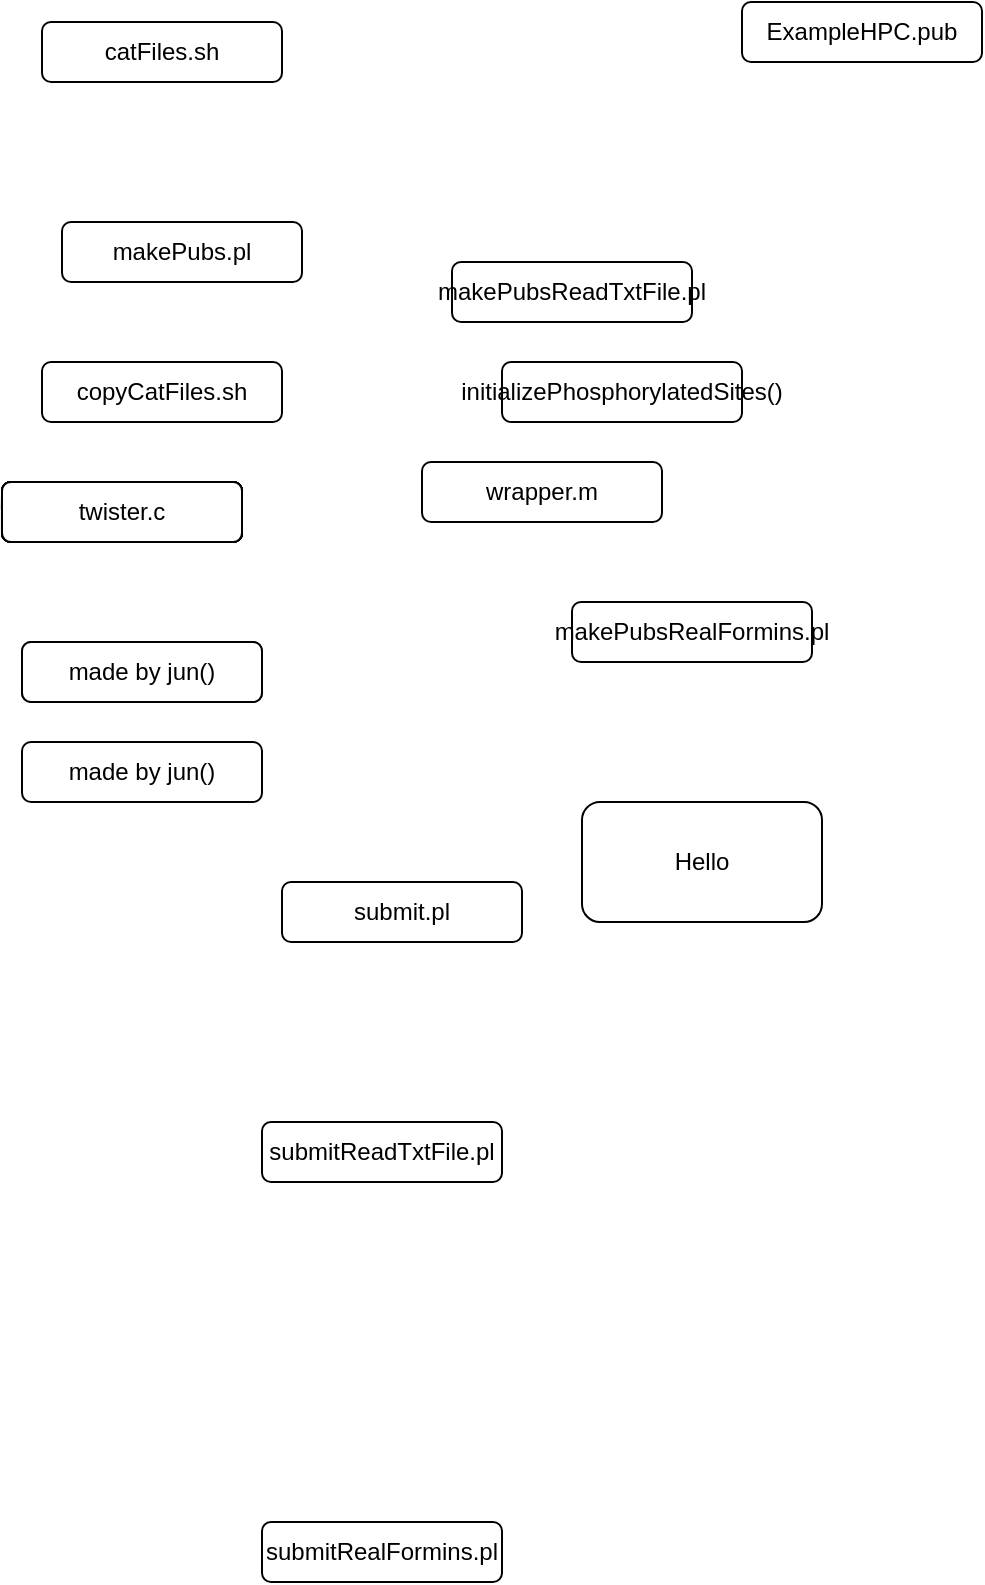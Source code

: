 <mxfile>
    <diagram id="dwnv-cftggyC9z6-0XXQ" name="Page-1">
        <mxGraphModel dx="788" dy="1569" grid="1" gridSize="10" guides="1" tooltips="1" connect="1" arrows="1" fold="1" page="1" pageScale="1" pageWidth="850" pageHeight="1100" math="0" shadow="0">
            <root>
                <mxCell id="0"/>
                <mxCell id="1" parent="0"/>
                <mxCell id="2" value="driveMetropolis()" style="rounded=1;whiteSpace=wrap;html=1;" vertex="1" parent="1">
                    <mxGeometry x="140" y="310" width="120" height="30" as="geometry"/>
                </mxCell>
                <mxCell id="6" value="Hello" style="rounded=1;whiteSpace=wrap;html=1;" vertex="1" parent="1">
                    <mxGeometry x="430" y="470" width="120" height="60" as="geometry"/>
                </mxCell>
                <mxCell id="7" value="driveMetropolis()" style="rounded=1;whiteSpace=wrap;html=1;" vertex="1" parent="1">
                    <mxGeometry x="150" y="390" width="120" height="30" as="geometry"/>
                </mxCell>
                <mxCell id="8" value="made by jun()" style="rounded=1;whiteSpace=wrap;html=1;" vertex="1" parent="1">
                    <mxGeometry x="150" y="390" width="120" height="30" as="geometry"/>
                </mxCell>
                <mxCell id="9" value="made by jun()" style="rounded=1;whiteSpace=wrap;html=1;" vertex="1" parent="1">
                    <mxGeometry x="150" y="440" width="120" height="30" as="geometry"/>
                </mxCell>
                <mxCell id="10" value="getBasicSites()" style="rounded=1;whiteSpace=wrap;html=1;" vertex="1" parent="1">
                    <mxGeometry x="140" y="310" width="120" height="30" as="geometry"/>
                </mxCell>
                <mxCell id="11" value="initializePhosphorylatedSites()" style="rounded=1;whiteSpace=wrap;html=1;" vertex="1" parent="1">
                    <mxGeometry x="390" y="250" width="120" height="30" as="geometry"/>
                </mxCell>
                <mxCell id="12" value="initializeStiffSites()" style="rounded=1;whiteSpace=wrap;html=1;" vertex="1" parent="1">
                    <mxGeometry x="140" y="310" width="120" height="30" as="geometry"/>
                </mxCell>
                <mxCell id="13" value="metropolisJoint.c" style="rounded=1;whiteSpace=wrap;html=1;" vertex="1" parent="1">
                    <mxGeometry x="140" y="310" width="120" height="30" as="geometry"/>
                </mxCell>
                <mxCell id="14" value="metropolisJoint()" style="rounded=1;whiteSpace=wrap;html=1;" vertex="1" parent="1">
                    <mxGeometry x="140" y="310" width="120" height="30" as="geometry"/>
                </mxCell>
                <mxCell id="15" value="stationarity()" style="rounded=1;whiteSpace=wrap;html=1;" vertex="1" parent="1">
                    <mxGeometry x="140" y="310" width="120" height="30" as="geometry"/>
                </mxCell>
                <mxCell id="16" value="appendBins()" style="rounded=1;whiteSpace=wrap;html=1;" vertex="1" parent="1">
                    <mxGeometry x="140" y="310" width="120" height="30" as="geometry"/>
                </mxCell>
                <mxCell id="17" value="rotate()" style="rounded=1;whiteSpace=wrap;html=1;" vertex="1" parent="1">
                    <mxGeometry x="140" y="310" width="120" height="30" as="geometry"/>
                </mxCell>
                <mxCell id="18" value="outputControl.c" style="rounded=1;whiteSpace=wrap;html=1;" vertex="1" parent="1">
                    <mxGeometry x="140" y="310" width="120" height="30" as="geometry"/>
                </mxCell>
                <mxCell id="19" value="initializeSummary()" style="rounded=1;whiteSpace=wrap;html=1;" vertex="1" parent="1">
                    <mxGeometry x="140" y="310" width="120" height="30" as="geometry"/>
                </mxCell>
                <mxCell id="20" value="finalizeSummary()" style="rounded=1;whiteSpace=wrap;html=1;" vertex="1" parent="1">
                    <mxGeometry x="140" y="310" width="120" height="30" as="geometry"/>
                </mxCell>
                <mxCell id="21" value="dataRecording()" style="rounded=1;whiteSpace=wrap;html=1;" vertex="1" parent="1">
                    <mxGeometry x="140" y="310" width="120" height="30" as="geometry"/>
                </mxCell>
                <mxCell id="22" value="twister.c" style="rounded=1;whiteSpace=wrap;html=1;" vertex="1" parent="1">
                    <mxGeometry x="140" y="310" width="120" height="30" as="geometry"/>
                </mxCell>
                <mxCell id="23" value="wrapper.m" style="rounded=1;whiteSpace=wrap;html=1;" vertex="1" parent="1">
                    <mxGeometry x="350" y="300" width="120" height="30" as="geometry"/>
                </mxCell>
                <mxCell id="24" value="ExampleHPC.pub" style="rounded=1;whiteSpace=wrap;html=1;" vertex="1" parent="1">
                    <mxGeometry x="510" y="70" width="120" height="30" as="geometry"/>
                </mxCell>
                <mxCell id="25" value="catFiles.sh" style="rounded=1;whiteSpace=wrap;html=1;" vertex="1" parent="1">
                    <mxGeometry x="160" y="80" width="120" height="30" as="geometry"/>
                </mxCell>
                <mxCell id="26" value="copyCatFiles.sh" style="rounded=1;whiteSpace=wrap;html=1;" vertex="1" parent="1">
                    <mxGeometry x="160" y="250" width="120" height="30" as="geometry"/>
                </mxCell>
                <mxCell id="27" value="makePubs.pl" style="rounded=1;whiteSpace=wrap;html=1;" vertex="1" parent="1">
                    <mxGeometry x="170" y="180" width="120" height="30" as="geometry"/>
                </mxCell>
                <mxCell id="28" value="makePubsReadTxtFile.pl" style="rounded=1;whiteSpace=wrap;html=1;" vertex="1" parent="1">
                    <mxGeometry x="365" y="200" width="120" height="30" as="geometry"/>
                </mxCell>
                <mxCell id="29" value="makePubsRealFormins.pl" style="rounded=1;whiteSpace=wrap;html=1;" vertex="1" parent="1">
                    <mxGeometry x="425" y="370" width="120" height="30" as="geometry"/>
                </mxCell>
                <mxCell id="30" value="submit.pl" style="rounded=1;whiteSpace=wrap;html=1;" vertex="1" parent="1">
                    <mxGeometry x="280" y="510" width="120" height="30" as="geometry"/>
                </mxCell>
                <mxCell id="31" value="submitReadTxtFile.pl" style="rounded=1;whiteSpace=wrap;html=1;" vertex="1" parent="1">
                    <mxGeometry x="270" y="630" width="120" height="30" as="geometry"/>
                </mxCell>
                <mxCell id="32" value="submitRealFormins.pl" style="rounded=1;whiteSpace=wrap;html=1;" vertex="1" parent="1">
                    <mxGeometry x="270" y="830" width="120" height="30" as="geometry"/>
                </mxCell>
            </root>
        </mxGraphModel>
    </diagram>
</mxfile>